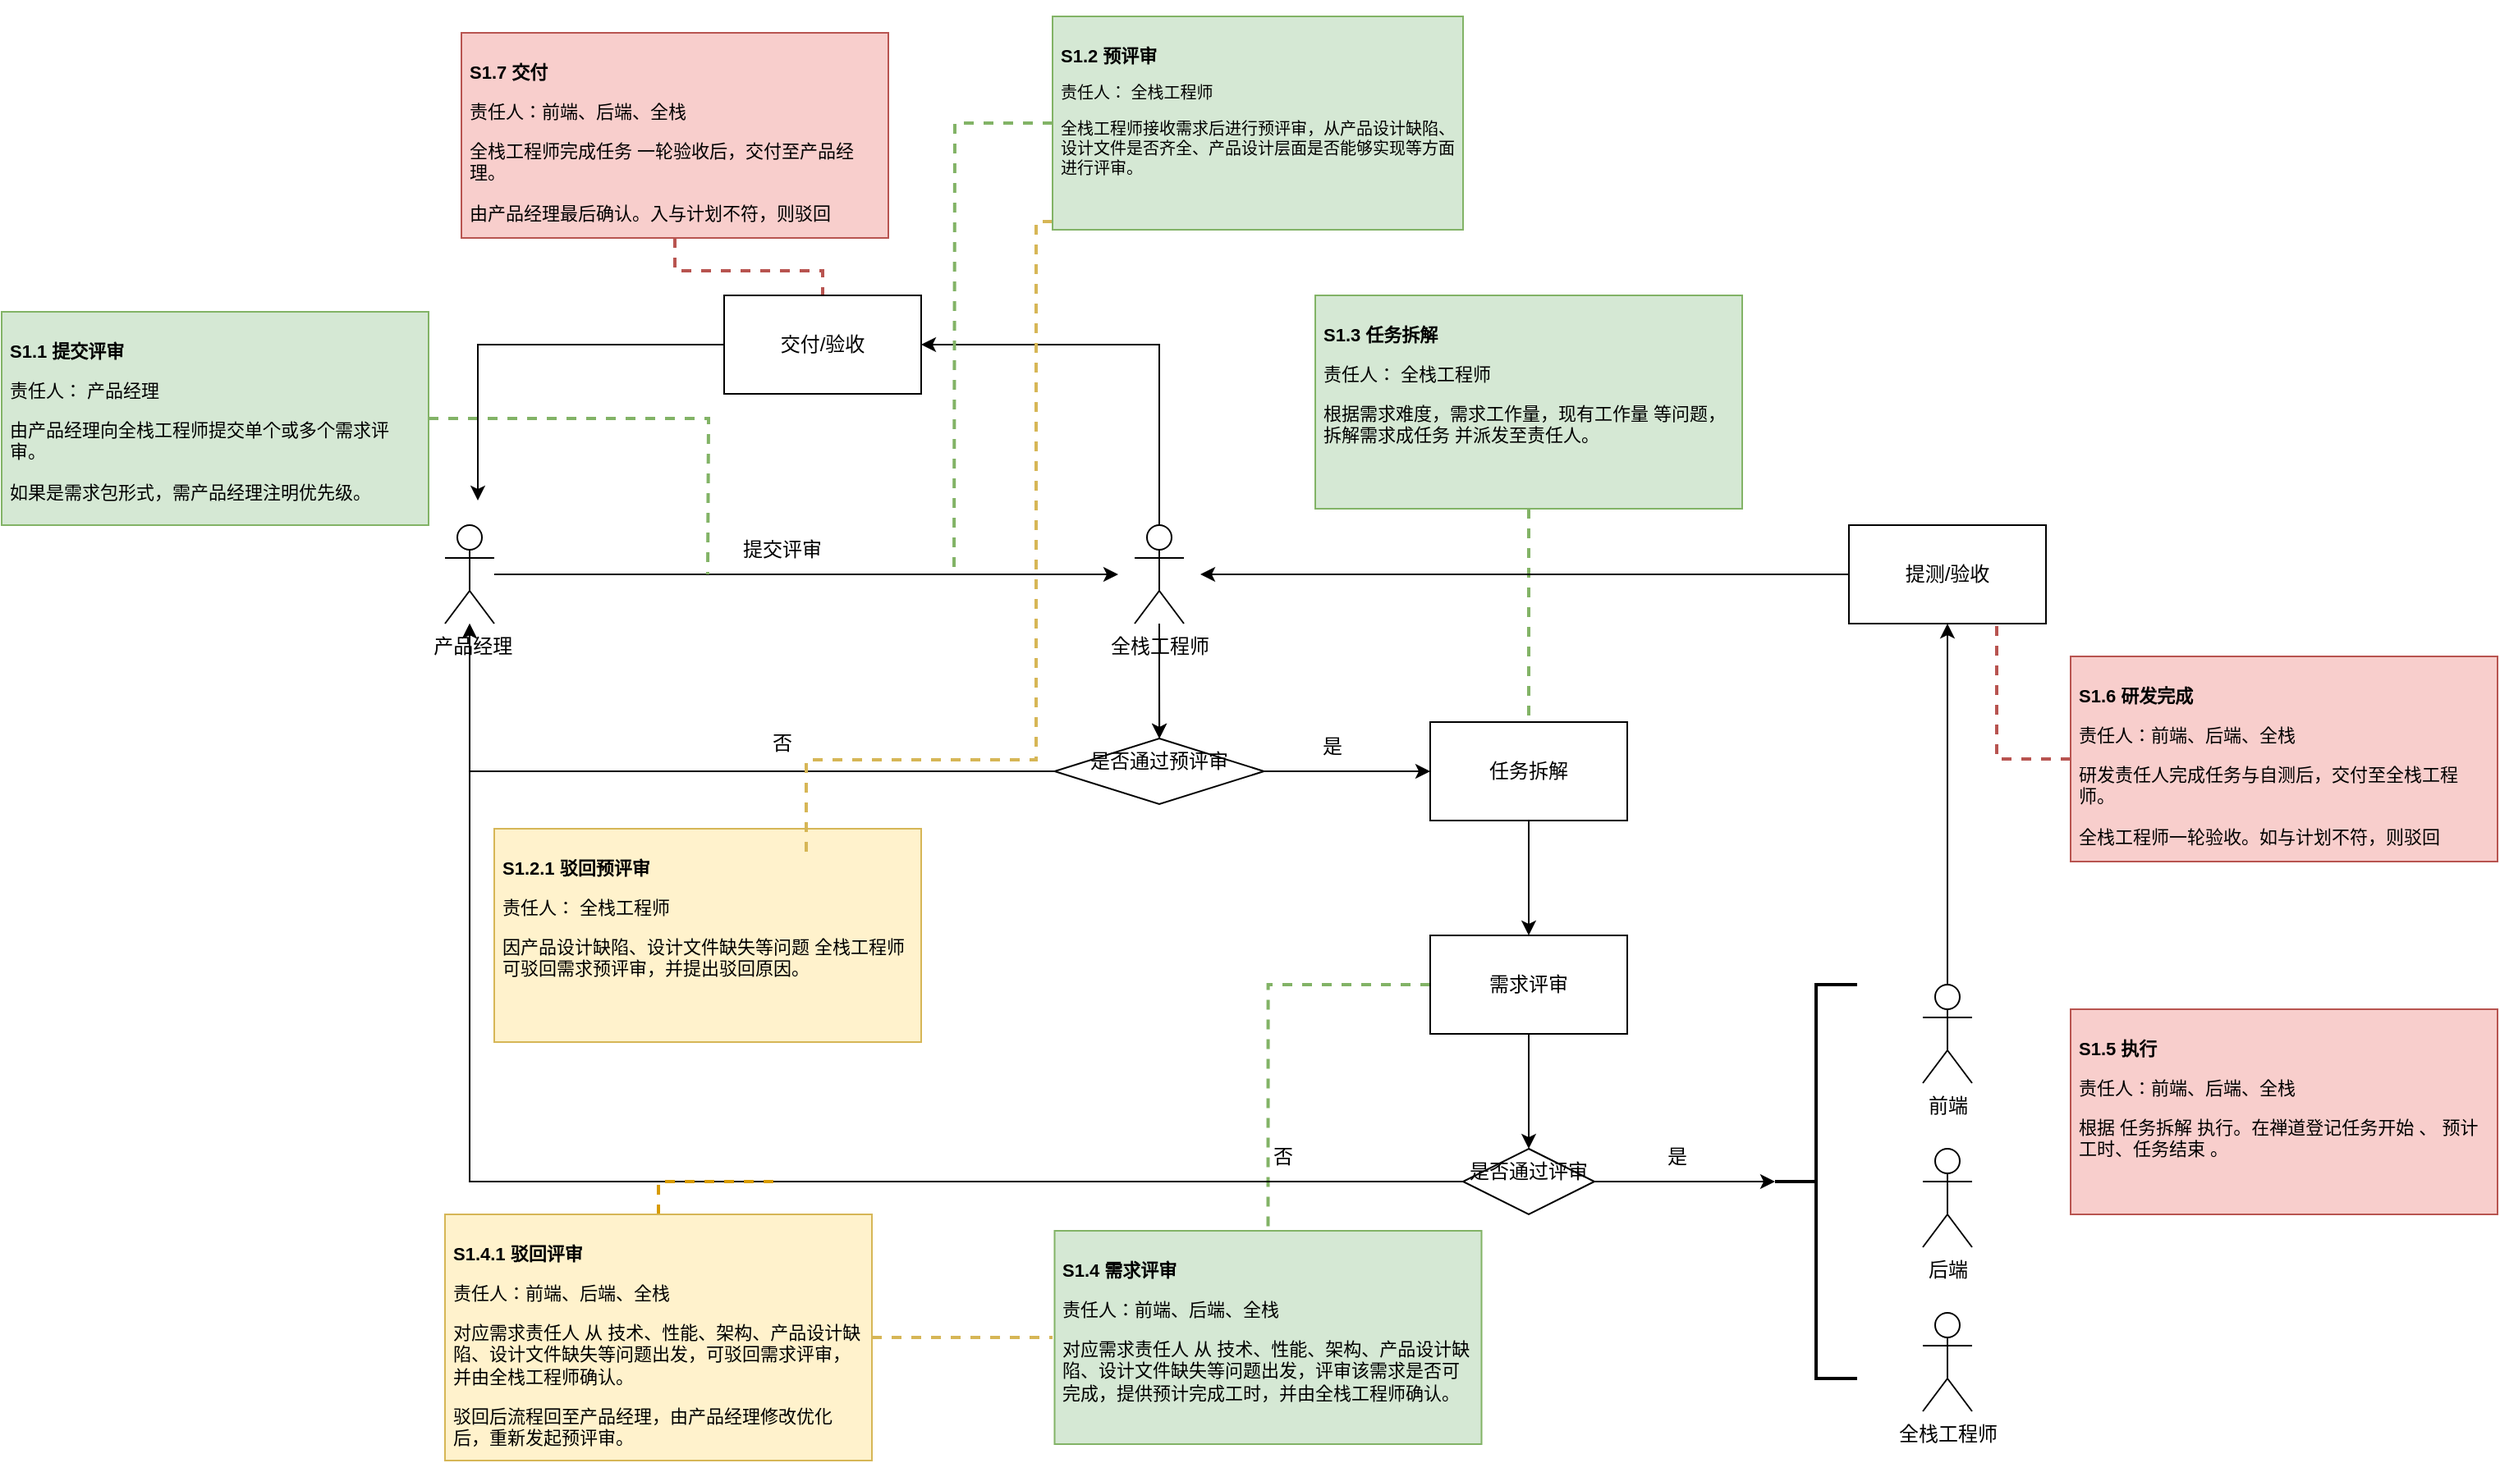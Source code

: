 <mxfile version="22.1.2" type="github">
  <diagram name="第 1 页" id="Yl_Y0jhFx-aN669XCNSj">
    <mxGraphModel dx="2645" dy="2150" grid="1" gridSize="10" guides="1" tooltips="1" connect="1" arrows="1" fold="1" page="1" pageScale="1" pageWidth="827" pageHeight="1169" math="0" shadow="0">
      <root>
        <mxCell id="0" />
        <mxCell id="1" parent="0" />
        <mxCell id="sgvOW9L5jxxhJpml9sWf-3" value="" style="edgeStyle=orthogonalEdgeStyle;rounded=0;orthogonalLoop=1;jettySize=auto;html=1;" edge="1" parent="1" source="sgvOW9L5jxxhJpml9sWf-1">
          <mxGeometry relative="1" as="geometry">
            <mxPoint x="520" y="300" as="targetPoint" />
          </mxGeometry>
        </mxCell>
        <mxCell id="sgvOW9L5jxxhJpml9sWf-1" value="&amp;nbsp;产品经理" style="shape=umlActor;verticalLabelPosition=bottom;verticalAlign=top;html=1;outlineConnect=0;" vertex="1" parent="1">
          <mxGeometry x="110" y="270" width="30" height="60" as="geometry" />
        </mxCell>
        <mxCell id="sgvOW9L5jxxhJpml9sWf-14" value="" style="edgeStyle=orthogonalEdgeStyle;rounded=0;orthogonalLoop=1;jettySize=auto;html=1;" edge="1" parent="1" source="sgvOW9L5jxxhJpml9sWf-5" target="sgvOW9L5jxxhJpml9sWf-13">
          <mxGeometry relative="1" as="geometry" />
        </mxCell>
        <mxCell id="sgvOW9L5jxxhJpml9sWf-56" style="edgeStyle=orthogonalEdgeStyle;rounded=0;orthogonalLoop=1;jettySize=auto;html=1;entryX=1;entryY=0.5;entryDx=0;entryDy=0;" edge="1" parent="1" source="sgvOW9L5jxxhJpml9sWf-5" target="sgvOW9L5jxxhJpml9sWf-54">
          <mxGeometry relative="1" as="geometry">
            <Array as="points">
              <mxPoint x="545" y="160" />
            </Array>
          </mxGeometry>
        </mxCell>
        <mxCell id="sgvOW9L5jxxhJpml9sWf-65" value="" style="edgeStyle=orthogonalEdgeStyle;rounded=0;orthogonalLoop=1;jettySize=auto;html=1;" edge="1" parent="1" source="sgvOW9L5jxxhJpml9sWf-5" target="sgvOW9L5jxxhJpml9sWf-13">
          <mxGeometry relative="1" as="geometry" />
        </mxCell>
        <mxCell id="sgvOW9L5jxxhJpml9sWf-5" value="全栈工程师" style="shape=umlActor;verticalLabelPosition=bottom;verticalAlign=top;html=1;outlineConnect=0;" vertex="1" parent="1">
          <mxGeometry x="530" y="270" width="30" height="60" as="geometry" />
        </mxCell>
        <mxCell id="sgvOW9L5jxxhJpml9sWf-9" value="提交评审" style="text;html=1;align=center;verticalAlign=middle;resizable=0;points=[];autosize=1;strokeColor=none;fillColor=none;" vertex="1" parent="1">
          <mxGeometry x="280" y="270" width="70" height="30" as="geometry" />
        </mxCell>
        <mxCell id="sgvOW9L5jxxhJpml9sWf-15" style="edgeStyle=orthogonalEdgeStyle;rounded=0;orthogonalLoop=1;jettySize=auto;html=1;" edge="1" parent="1" source="sgvOW9L5jxxhJpml9sWf-13" target="sgvOW9L5jxxhJpml9sWf-1">
          <mxGeometry relative="1" as="geometry" />
        </mxCell>
        <mxCell id="sgvOW9L5jxxhJpml9sWf-29" style="edgeStyle=orthogonalEdgeStyle;rounded=0;orthogonalLoop=1;jettySize=auto;html=1;entryX=0;entryY=0.5;entryDx=0;entryDy=0;" edge="1" parent="1" source="sgvOW9L5jxxhJpml9sWf-13" target="sgvOW9L5jxxhJpml9sWf-28">
          <mxGeometry relative="1" as="geometry" />
        </mxCell>
        <mxCell id="sgvOW9L5jxxhJpml9sWf-13" value="是否通过预评审" style="rhombus;whiteSpace=wrap;html=1;verticalAlign=top;" vertex="1" parent="1">
          <mxGeometry x="481.25" y="400" width="127.5" height="40" as="geometry" />
        </mxCell>
        <mxCell id="sgvOW9L5jxxhJpml9sWf-16" value="否" style="text;html=1;align=center;verticalAlign=middle;resizable=0;points=[];autosize=1;strokeColor=none;fillColor=none;" vertex="1" parent="1">
          <mxGeometry x="295" y="388" width="40" height="30" as="geometry" />
        </mxCell>
        <mxCell id="sgvOW9L5jxxhJpml9sWf-58" style="edgeStyle=orthogonalEdgeStyle;rounded=0;orthogonalLoop=1;jettySize=auto;html=1;endArrow=none;endFill=0;dashed=1;fillColor=#d5e8d4;strokeColor=#82b366;strokeWidth=2;" edge="1" parent="1" source="sgvOW9L5jxxhJpml9sWf-17">
          <mxGeometry relative="1" as="geometry">
            <mxPoint x="270" y="300" as="targetPoint" />
          </mxGeometry>
        </mxCell>
        <mxCell id="sgvOW9L5jxxhJpml9sWf-17" value="&lt;h1 style=&quot;font-size: 11px;&quot;&gt;&lt;font style=&quot;font-size: 11px;&quot;&gt;&lt;br&gt;&lt;/font&gt;&lt;/h1&gt;&lt;h1 style=&quot;font-size: 11px;&quot;&gt;&lt;font style=&quot;font-size: 11px;&quot;&gt;S1.1 提交评审&lt;/font&gt;&lt;/h1&gt;&lt;p style=&quot;font-size: 11px;&quot;&gt;&lt;font style=&quot;font-size: 11px;&quot;&gt;责任人： 产品经理&lt;/font&gt;&lt;/p&gt;&lt;p style=&quot;font-size: 11px;&quot;&gt;&lt;font style=&quot;font-size: 11px;&quot;&gt;由产品经理向全栈工程师提交单个或多个需求评审。&lt;/font&gt;&lt;/p&gt;&lt;p style=&quot;font-size: 11px;&quot;&gt;&lt;span style=&quot;background-color: initial;&quot;&gt;如果是需求包形式，需产品经理注明优先级。&lt;/span&gt;&lt;/p&gt;" style="text;html=1;strokeColor=#82b366;fillColor=#d5e8d4;spacing=5;spacingTop=-20;whiteSpace=wrap;overflow=hidden;rounded=0;" vertex="1" parent="1">
          <mxGeometry x="-160" y="140" width="260" height="130" as="geometry" />
        </mxCell>
        <mxCell id="sgvOW9L5jxxhJpml9sWf-18" value="&lt;h1 style=&quot;font-size: 11px;&quot;&gt;&lt;font style=&quot;font-size: 11px;&quot;&gt;&lt;br&gt;&lt;/font&gt;&lt;/h1&gt;&lt;h1 style=&quot;font-size: 11px;&quot;&gt;&lt;font style=&quot;font-size: 11px;&quot;&gt;S1.2.1 驳回预评审&lt;/font&gt;&lt;/h1&gt;&lt;p style=&quot;font-size: 11px;&quot;&gt;&lt;font style=&quot;font-size: 11px;&quot;&gt;责任人： 全栈工程师&lt;/font&gt;&lt;/p&gt;&lt;p style=&quot;font-size: 11px;&quot;&gt;&lt;font style=&quot;font-size: 11px;&quot;&gt;因产品设计缺陷、设计文件缺失等问题 全栈工程师 可驳回需求预评审，并提出驳回原因。&lt;/font&gt;&lt;/p&gt;" style="text;html=1;strokeColor=#d6b656;fillColor=#fff2cc;spacing=5;spacingTop=-20;whiteSpace=wrap;overflow=hidden;rounded=0;" vertex="1" parent="1">
          <mxGeometry x="140" y="455" width="260" height="130" as="geometry" />
        </mxCell>
        <mxCell id="sgvOW9L5jxxhJpml9sWf-45" style="edgeStyle=orthogonalEdgeStyle;rounded=0;orthogonalLoop=1;jettySize=auto;html=1;dashed=1;endArrow=none;endFill=0;fillColor=#fff2cc;strokeColor=#d6b656;strokeWidth=2;" edge="1" parent="1">
          <mxGeometry relative="1" as="geometry">
            <mxPoint x="540" y="85" as="sourcePoint" />
            <mxPoint x="330" y="470" as="targetPoint" />
            <Array as="points">
              <mxPoint x="470" y="85" />
              <mxPoint x="470" y="413" />
              <mxPoint x="330" y="413" />
            </Array>
          </mxGeometry>
        </mxCell>
        <mxCell id="sgvOW9L5jxxhJpml9sWf-57" style="edgeStyle=orthogonalEdgeStyle;rounded=0;orthogonalLoop=1;jettySize=auto;html=1;fillColor=#d5e8d4;strokeColor=#82b366;endArrow=none;endFill=0;dashed=1;strokeWidth=2;" edge="1" parent="1" source="sgvOW9L5jxxhJpml9sWf-19">
          <mxGeometry relative="1" as="geometry">
            <mxPoint x="420" y="300" as="targetPoint" />
          </mxGeometry>
        </mxCell>
        <mxCell id="sgvOW9L5jxxhJpml9sWf-19" value="&lt;h1 style=&quot;font-size: 11px;&quot;&gt;&lt;font style=&quot;font-size: 11px;&quot;&gt;&lt;br&gt;&lt;/font&gt;&lt;/h1&gt;&lt;h1 style=&quot;font-size: 11px;&quot;&gt;&lt;font style=&quot;font-size: 11px;&quot;&gt;S1.2 预评审&lt;/font&gt;&lt;/h1&gt;&lt;p style=&quot;font-size: 10px;&quot;&gt;&lt;font style=&quot;font-size: 10px;&quot;&gt;责任人： 全栈工程师&lt;/font&gt;&lt;/p&gt;&lt;p style=&quot;font-size: 10px;&quot;&gt;&lt;span style=&quot;font-size: 10px; background-color: initial;&quot;&gt;全栈工程师接收需求后进行预评审，从&lt;/span&gt;产品设计缺陷、设计文件是否齐全、产品设计层面是否能够实现等方面进行评审。&lt;/p&gt;&lt;font style=&quot;font-size: 11px;&quot;&gt;&lt;br&gt;&lt;/font&gt;" style="text;html=1;strokeColor=#82b366;fillColor=#d5e8d4;spacing=5;spacingTop=-20;whiteSpace=wrap;overflow=hidden;rounded=0;" vertex="1" parent="1">
          <mxGeometry x="480" y="-40" width="250" height="130" as="geometry" />
        </mxCell>
        <mxCell id="sgvOW9L5jxxhJpml9sWf-20" value="前端" style="shape=umlActor;verticalLabelPosition=bottom;verticalAlign=top;html=1;outlineConnect=0;" vertex="1" parent="1">
          <mxGeometry x="1010" y="550" width="30" height="60" as="geometry" />
        </mxCell>
        <mxCell id="sgvOW9L5jxxhJpml9sWf-21" value="后端" style="shape=umlActor;verticalLabelPosition=bottom;verticalAlign=top;html=1;outlineConnect=0;" vertex="1" parent="1">
          <mxGeometry x="1010" y="650" width="30" height="60" as="geometry" />
        </mxCell>
        <mxCell id="sgvOW9L5jxxhJpml9sWf-22" value="全栈工程师" style="shape=umlActor;verticalLabelPosition=bottom;verticalAlign=top;html=1;outlineConnect=0;" vertex="1" parent="1">
          <mxGeometry x="1010" y="750" width="30" height="60" as="geometry" />
        </mxCell>
        <mxCell id="sgvOW9L5jxxhJpml9sWf-23" value="" style="strokeWidth=2;html=1;shape=mxgraph.flowchart.annotation_2;align=left;labelPosition=right;pointerEvents=1;" vertex="1" parent="1">
          <mxGeometry x="920" y="550" width="50" height="240" as="geometry" />
        </mxCell>
        <mxCell id="sgvOW9L5jxxhJpml9sWf-25" value="是" style="text;html=1;align=center;verticalAlign=middle;resizable=0;points=[];autosize=1;strokeColor=none;fillColor=none;" vertex="1" parent="1">
          <mxGeometry x="630" y="390" width="40" height="30" as="geometry" />
        </mxCell>
        <mxCell id="sgvOW9L5jxxhJpml9sWf-26" value="&lt;h1 style=&quot;font-size: 11px;&quot;&gt;&lt;font style=&quot;font-size: 11px;&quot;&gt;&lt;br&gt;&lt;/font&gt;&lt;/h1&gt;&lt;h1 style=&quot;font-size: 11px;&quot;&gt;&lt;font style=&quot;font-size: 11px;&quot;&gt;S1.4 需求评审&lt;/font&gt;&lt;/h1&gt;&lt;p style=&quot;font-size: 11px;&quot;&gt;&lt;font style=&quot;font-size: 11px;&quot;&gt;责任人：前端、后端、全栈&lt;/font&gt;&lt;/p&gt;&lt;p style=&quot;font-size: 11px;&quot;&gt;&lt;font style=&quot;font-size: 11px;&quot;&gt;对应需求责任人 从 技术、性能、架构、产品设计缺陷、设计文件缺失等问题出发，评审该需求是否可完成，提供预计完成工时，并由全栈工程师确认。&lt;/font&gt;&lt;/p&gt;&lt;p style=&quot;font-size: 11px;&quot;&gt;&lt;br&gt;&lt;/p&gt;" style="text;html=1;strokeColor=#82b366;fillColor=#d5e8d4;spacing=5;spacingTop=-20;whiteSpace=wrap;overflow=hidden;rounded=0;" vertex="1" parent="1">
          <mxGeometry x="481.25" y="700" width="260" height="130" as="geometry" />
        </mxCell>
        <mxCell id="sgvOW9L5jxxhJpml9sWf-30" style="edgeStyle=orthogonalEdgeStyle;rounded=0;orthogonalLoop=1;jettySize=auto;html=1;exitX=0.5;exitY=1;exitDx=0;exitDy=0;entryX=0.5;entryY=0;entryDx=0;entryDy=0;" edge="1" parent="1" source="sgvOW9L5jxxhJpml9sWf-28" target="sgvOW9L5jxxhJpml9sWf-34">
          <mxGeometry relative="1" as="geometry">
            <mxPoint x="940" y="420" as="targetPoint" />
          </mxGeometry>
        </mxCell>
        <mxCell id="sgvOW9L5jxxhJpml9sWf-28" value="任务拆解" style="rounded=0;whiteSpace=wrap;html=1;" vertex="1" parent="1">
          <mxGeometry x="710" y="390" width="120" height="60" as="geometry" />
        </mxCell>
        <mxCell id="sgvOW9L5jxxhJpml9sWf-60" style="edgeStyle=orthogonalEdgeStyle;rounded=0;orthogonalLoop=1;jettySize=auto;html=1;entryX=0.5;entryY=0;entryDx=0;entryDy=0;fillColor=#d5e8d4;strokeColor=#82b366;strokeWidth=2;endArrow=none;endFill=0;dashed=1;" edge="1" parent="1" source="sgvOW9L5jxxhJpml9sWf-31" target="sgvOW9L5jxxhJpml9sWf-28">
          <mxGeometry relative="1" as="geometry" />
        </mxCell>
        <mxCell id="sgvOW9L5jxxhJpml9sWf-31" value="&lt;h1 style=&quot;font-size: 11px;&quot;&gt;&lt;font style=&quot;font-size: 11px;&quot;&gt;&lt;br&gt;&lt;/font&gt;&lt;/h1&gt;&lt;h1 style=&quot;font-size: 11px;&quot;&gt;&lt;font style=&quot;font-size: 11px;&quot;&gt;S1.3 任务拆解&lt;/font&gt;&lt;/h1&gt;&lt;p style=&quot;font-size: 11px;&quot;&gt;&lt;font style=&quot;font-size: 11px;&quot;&gt;责任人： 全栈工程师&lt;/font&gt;&lt;/p&gt;&lt;p style=&quot;font-size: 11px;&quot;&gt;&lt;font style=&quot;font-size: 11px;&quot;&gt;根据需求难度，需求工作量，现有工作量 等问题，拆解需求成任务 并派发至责任人。&lt;/font&gt;&lt;/p&gt;" style="text;html=1;strokeColor=#82b366;fillColor=#d5e8d4;spacing=5;spacingTop=-20;whiteSpace=wrap;overflow=hidden;rounded=0;" vertex="1" parent="1">
          <mxGeometry x="640" y="130" width="260" height="130" as="geometry" />
        </mxCell>
        <mxCell id="sgvOW9L5jxxhJpml9sWf-35" style="edgeStyle=orthogonalEdgeStyle;rounded=0;orthogonalLoop=1;jettySize=auto;html=1;exitX=1;exitY=0.5;exitDx=0;exitDy=0;" edge="1" parent="1" source="sgvOW9L5jxxhJpml9sWf-36" target="sgvOW9L5jxxhJpml9sWf-23">
          <mxGeometry relative="1" as="geometry" />
        </mxCell>
        <mxCell id="sgvOW9L5jxxhJpml9sWf-37" style="edgeStyle=orthogonalEdgeStyle;rounded=0;orthogonalLoop=1;jettySize=auto;html=1;entryX=0.5;entryY=0;entryDx=0;entryDy=0;" edge="1" parent="1" source="sgvOW9L5jxxhJpml9sWf-34" target="sgvOW9L5jxxhJpml9sWf-36">
          <mxGeometry relative="1" as="geometry" />
        </mxCell>
        <mxCell id="sgvOW9L5jxxhJpml9sWf-61" style="edgeStyle=orthogonalEdgeStyle;rounded=0;orthogonalLoop=1;jettySize=auto;html=1;entryX=0.5;entryY=0;entryDx=0;entryDy=0;exitX=0;exitY=0.5;exitDx=0;exitDy=0;endArrow=none;endFill=0;dashed=1;fillColor=#d5e8d4;strokeColor=#82b366;strokeWidth=2;" edge="1" parent="1" source="sgvOW9L5jxxhJpml9sWf-34" target="sgvOW9L5jxxhJpml9sWf-26">
          <mxGeometry relative="1" as="geometry" />
        </mxCell>
        <mxCell id="sgvOW9L5jxxhJpml9sWf-34" value="需求评审" style="rounded=0;whiteSpace=wrap;html=1;" vertex="1" parent="1">
          <mxGeometry x="710" y="520" width="120" height="60" as="geometry" />
        </mxCell>
        <mxCell id="sgvOW9L5jxxhJpml9sWf-38" style="edgeStyle=orthogonalEdgeStyle;rounded=0;orthogonalLoop=1;jettySize=auto;html=1;" edge="1" parent="1" source="sgvOW9L5jxxhJpml9sWf-36" target="sgvOW9L5jxxhJpml9sWf-1">
          <mxGeometry relative="1" as="geometry" />
        </mxCell>
        <mxCell id="sgvOW9L5jxxhJpml9sWf-36" value="是否通过评审" style="rhombus;whiteSpace=wrap;html=1;verticalAlign=top;" vertex="1" parent="1">
          <mxGeometry x="730" y="650" width="80" height="40" as="geometry" />
        </mxCell>
        <mxCell id="sgvOW9L5jxxhJpml9sWf-39" value="否" style="text;html=1;align=center;verticalAlign=middle;resizable=0;points=[];autosize=1;strokeColor=none;fillColor=none;" vertex="1" parent="1">
          <mxGeometry x="600" y="640" width="40" height="30" as="geometry" />
        </mxCell>
        <mxCell id="sgvOW9L5jxxhJpml9sWf-40" value="是" style="text;html=1;align=center;verticalAlign=middle;resizable=0;points=[];autosize=1;strokeColor=none;fillColor=none;" vertex="1" parent="1">
          <mxGeometry x="840" y="640" width="40" height="30" as="geometry" />
        </mxCell>
        <mxCell id="sgvOW9L5jxxhJpml9sWf-62" style="edgeStyle=orthogonalEdgeStyle;rounded=0;orthogonalLoop=1;jettySize=auto;html=1;endArrow=none;endFill=0;strokeWidth=2;dashed=1;fillColor=#ffe6cc;strokeColor=#d79b00;" edge="1" parent="1" source="sgvOW9L5jxxhJpml9sWf-41">
          <mxGeometry relative="1" as="geometry">
            <mxPoint x="315" y="670" as="targetPoint" />
          </mxGeometry>
        </mxCell>
        <mxCell id="sgvOW9L5jxxhJpml9sWf-63" style="edgeStyle=orthogonalEdgeStyle;rounded=0;orthogonalLoop=1;jettySize=auto;html=1;endArrow=none;endFill=0;dashed=1;strokeWidth=2;fillColor=#fff2cc;strokeColor=#d6b656;" edge="1" parent="1" source="sgvOW9L5jxxhJpml9sWf-41">
          <mxGeometry relative="1" as="geometry">
            <mxPoint x="480" y="765" as="targetPoint" />
          </mxGeometry>
        </mxCell>
        <mxCell id="sgvOW9L5jxxhJpml9sWf-41" value="&lt;h1 style=&quot;font-size: 11px;&quot;&gt;&lt;font style=&quot;font-size: 11px;&quot;&gt;&lt;br&gt;&lt;/font&gt;&lt;/h1&gt;&lt;h1 style=&quot;font-size: 11px;&quot;&gt;&lt;font style=&quot;font-size: 11px;&quot;&gt;S1.4.1 驳回评审&lt;/font&gt;&lt;/h1&gt;&lt;p style=&quot;font-size: 11px;&quot;&gt;&lt;font style=&quot;font-size: 11px;&quot;&gt;责任人：前端、后端、全栈&lt;/font&gt;&lt;/p&gt;&lt;p style=&quot;font-size: 11px;&quot;&gt;&lt;font style=&quot;font-size: 11px;&quot;&gt;对应需求责任人 从 技术、性能、架构、产品设计缺陷、设计文件缺失等问题出发，可驳回需求评审，并由全栈工程师确认。&lt;/font&gt;&lt;/p&gt;&lt;p style=&quot;font-size: 11px;&quot;&gt;&lt;font style=&quot;font-size: 11px;&quot;&gt;驳回后流程回至产品经理，由产品经理修改优化后，重新发起预评审。&lt;/font&gt;&lt;/p&gt;&lt;p style=&quot;font-size: 11px;&quot;&gt;&lt;font style=&quot;font-size: 11px;&quot;&gt;&lt;br&gt;&lt;/font&gt;&lt;/p&gt;&lt;p style=&quot;font-size: 11px;&quot;&gt;&lt;br&gt;&lt;/p&gt;" style="text;html=1;strokeColor=#d6b656;fillColor=#fff2cc;spacing=5;spacingTop=-20;whiteSpace=wrap;overflow=hidden;rounded=0;" vertex="1" parent="1">
          <mxGeometry x="110" y="690" width="260" height="150" as="geometry" />
        </mxCell>
        <mxCell id="sgvOW9L5jxxhJpml9sWf-44" value="&lt;h1 style=&quot;font-size: 11px;&quot;&gt;&lt;font style=&quot;font-size: 11px;&quot;&gt;&lt;br&gt;&lt;/font&gt;&lt;/h1&gt;&lt;h1 style=&quot;font-size: 11px;&quot;&gt;&lt;font style=&quot;font-size: 11px;&quot;&gt;S1.5 执行&lt;/font&gt;&lt;/h1&gt;&lt;p style=&quot;font-size: 11px;&quot;&gt;&lt;font style=&quot;font-size: 11px;&quot;&gt;责任人：前端、后端、全栈&lt;/font&gt;&lt;/p&gt;&lt;p style=&quot;font-size: 11px;&quot;&gt;根据 任务拆解 执行。在禅道登记任务开始 、 预计工时、任务结束 。&lt;/p&gt;&lt;p style=&quot;font-size: 11px;&quot;&gt;&lt;br&gt;&lt;/p&gt;" style="text;html=1;strokeColor=#b85450;fillColor=#f8cecc;spacing=5;spacingTop=-20;whiteSpace=wrap;overflow=hidden;rounded=0;" vertex="1" parent="1">
          <mxGeometry x="1100" y="565" width="260" height="125" as="geometry" />
        </mxCell>
        <mxCell id="sgvOW9L5jxxhJpml9sWf-50" style="edgeStyle=orthogonalEdgeStyle;rounded=0;orthogonalLoop=1;jettySize=auto;html=1;" edge="1" parent="1" source="sgvOW9L5jxxhJpml9sWf-47">
          <mxGeometry relative="1" as="geometry">
            <mxPoint x="570.0" y="300.0" as="targetPoint" />
          </mxGeometry>
        </mxCell>
        <mxCell id="sgvOW9L5jxxhJpml9sWf-47" value="提测/验收" style="rounded=0;whiteSpace=wrap;html=1;" vertex="1" parent="1">
          <mxGeometry x="965" y="270" width="120" height="60" as="geometry" />
        </mxCell>
        <mxCell id="sgvOW9L5jxxhJpml9sWf-48" style="edgeStyle=orthogonalEdgeStyle;rounded=0;orthogonalLoop=1;jettySize=auto;html=1;entryX=0.5;entryY=1;entryDx=0;entryDy=0;" edge="1" parent="1" source="sgvOW9L5jxxhJpml9sWf-20" target="sgvOW9L5jxxhJpml9sWf-47">
          <mxGeometry relative="1" as="geometry" />
        </mxCell>
        <mxCell id="sgvOW9L5jxxhJpml9sWf-64" style="edgeStyle=orthogonalEdgeStyle;rounded=0;orthogonalLoop=1;jettySize=auto;html=1;entryX=0.75;entryY=1;entryDx=0;entryDy=0;fillColor=#f8cecc;strokeColor=#b85450;endArrow=none;endFill=0;strokeWidth=2;dashed=1;" edge="1" parent="1" source="sgvOW9L5jxxhJpml9sWf-49" target="sgvOW9L5jxxhJpml9sWf-47">
          <mxGeometry relative="1" as="geometry" />
        </mxCell>
        <mxCell id="sgvOW9L5jxxhJpml9sWf-49" value="&lt;h1 style=&quot;font-size: 11px;&quot;&gt;&lt;font style=&quot;font-size: 11px;&quot;&gt;&lt;br&gt;&lt;/font&gt;&lt;/h1&gt;&lt;h1 style=&quot;font-size: 11px;&quot;&gt;&lt;font style=&quot;font-size: 11px;&quot;&gt;S1.6 研发完成&lt;/font&gt;&lt;/h1&gt;&lt;p style=&quot;font-size: 11px;&quot;&gt;&lt;font style=&quot;font-size: 11px;&quot;&gt;责任人：前端、后端、全栈&lt;/font&gt;&lt;/p&gt;&lt;p style=&quot;font-size: 11px;&quot;&gt;研发责任人完成任务与自测后，交付至全栈工程师。&lt;/p&gt;&lt;p style=&quot;font-size: 11px;&quot;&gt;全栈工程师一轮验收。如与计划不符，则驳回&lt;/p&gt;&lt;p style=&quot;font-size: 11px;&quot;&gt;&lt;br&gt;&lt;/p&gt;" style="text;html=1;strokeColor=#b85450;fillColor=#f8cecc;spacing=5;spacingTop=-20;whiteSpace=wrap;overflow=hidden;rounded=0;" vertex="1" parent="1">
          <mxGeometry x="1100" y="350" width="260" height="125" as="geometry" />
        </mxCell>
        <mxCell id="sgvOW9L5jxxhJpml9sWf-52" style="edgeStyle=orthogonalEdgeStyle;rounded=0;orthogonalLoop=1;jettySize=auto;html=1;entryX=0.5;entryY=0;entryDx=0;entryDy=0;entryPerimeter=0;exitX=0;exitY=0.5;exitDx=0;exitDy=0;" edge="1" parent="1" source="sgvOW9L5jxxhJpml9sWf-54">
          <mxGeometry relative="1" as="geometry">
            <mxPoint x="550" y="255" as="sourcePoint" />
            <mxPoint x="130" y="255" as="targetPoint" />
            <Array as="points">
              <mxPoint x="130" y="160" />
            </Array>
          </mxGeometry>
        </mxCell>
        <mxCell id="sgvOW9L5jxxhJpml9sWf-59" style="edgeStyle=orthogonalEdgeStyle;rounded=0;orthogonalLoop=1;jettySize=auto;html=1;entryX=0.5;entryY=0;entryDx=0;entryDy=0;fillColor=#f8cecc;strokeColor=#b85450;strokeWidth=2;endArrow=none;endFill=0;dashed=1;" edge="1" parent="1" source="sgvOW9L5jxxhJpml9sWf-53" target="sgvOW9L5jxxhJpml9sWf-54">
          <mxGeometry relative="1" as="geometry" />
        </mxCell>
        <mxCell id="sgvOW9L5jxxhJpml9sWf-53" value="&lt;h1 style=&quot;font-size: 11px;&quot;&gt;&lt;font style=&quot;font-size: 11px;&quot;&gt;&lt;br&gt;&lt;/font&gt;&lt;/h1&gt;&lt;h1 style=&quot;font-size: 11px;&quot;&gt;&lt;font style=&quot;font-size: 11px;&quot;&gt;S1.7 交付&lt;/font&gt;&lt;/h1&gt;&lt;p style=&quot;font-size: 11px;&quot;&gt;&lt;font style=&quot;font-size: 11px;&quot;&gt;责任人：前端、后端、全栈&lt;/font&gt;&lt;/p&gt;&lt;p style=&quot;font-size: 11px;&quot;&gt;全栈工程师完成任务 一轮验收后，交付至产品经理。&lt;/p&gt;&lt;p style=&quot;font-size: 11px;&quot;&gt;由产品经理最后确认。入与计划不符，则驳回&lt;/p&gt;&lt;p style=&quot;font-size: 11px;&quot;&gt;&lt;br&gt;&lt;/p&gt;" style="text;html=1;strokeColor=#b85450;fillColor=#f8cecc;spacing=5;spacingTop=-20;whiteSpace=wrap;overflow=hidden;rounded=0;" vertex="1" parent="1">
          <mxGeometry x="120" y="-30" width="260" height="125" as="geometry" />
        </mxCell>
        <mxCell id="sgvOW9L5jxxhJpml9sWf-54" value="交付/验收" style="rounded=0;whiteSpace=wrap;html=1;" vertex="1" parent="1">
          <mxGeometry x="280" y="130" width="120" height="60" as="geometry" />
        </mxCell>
      </root>
    </mxGraphModel>
  </diagram>
</mxfile>
